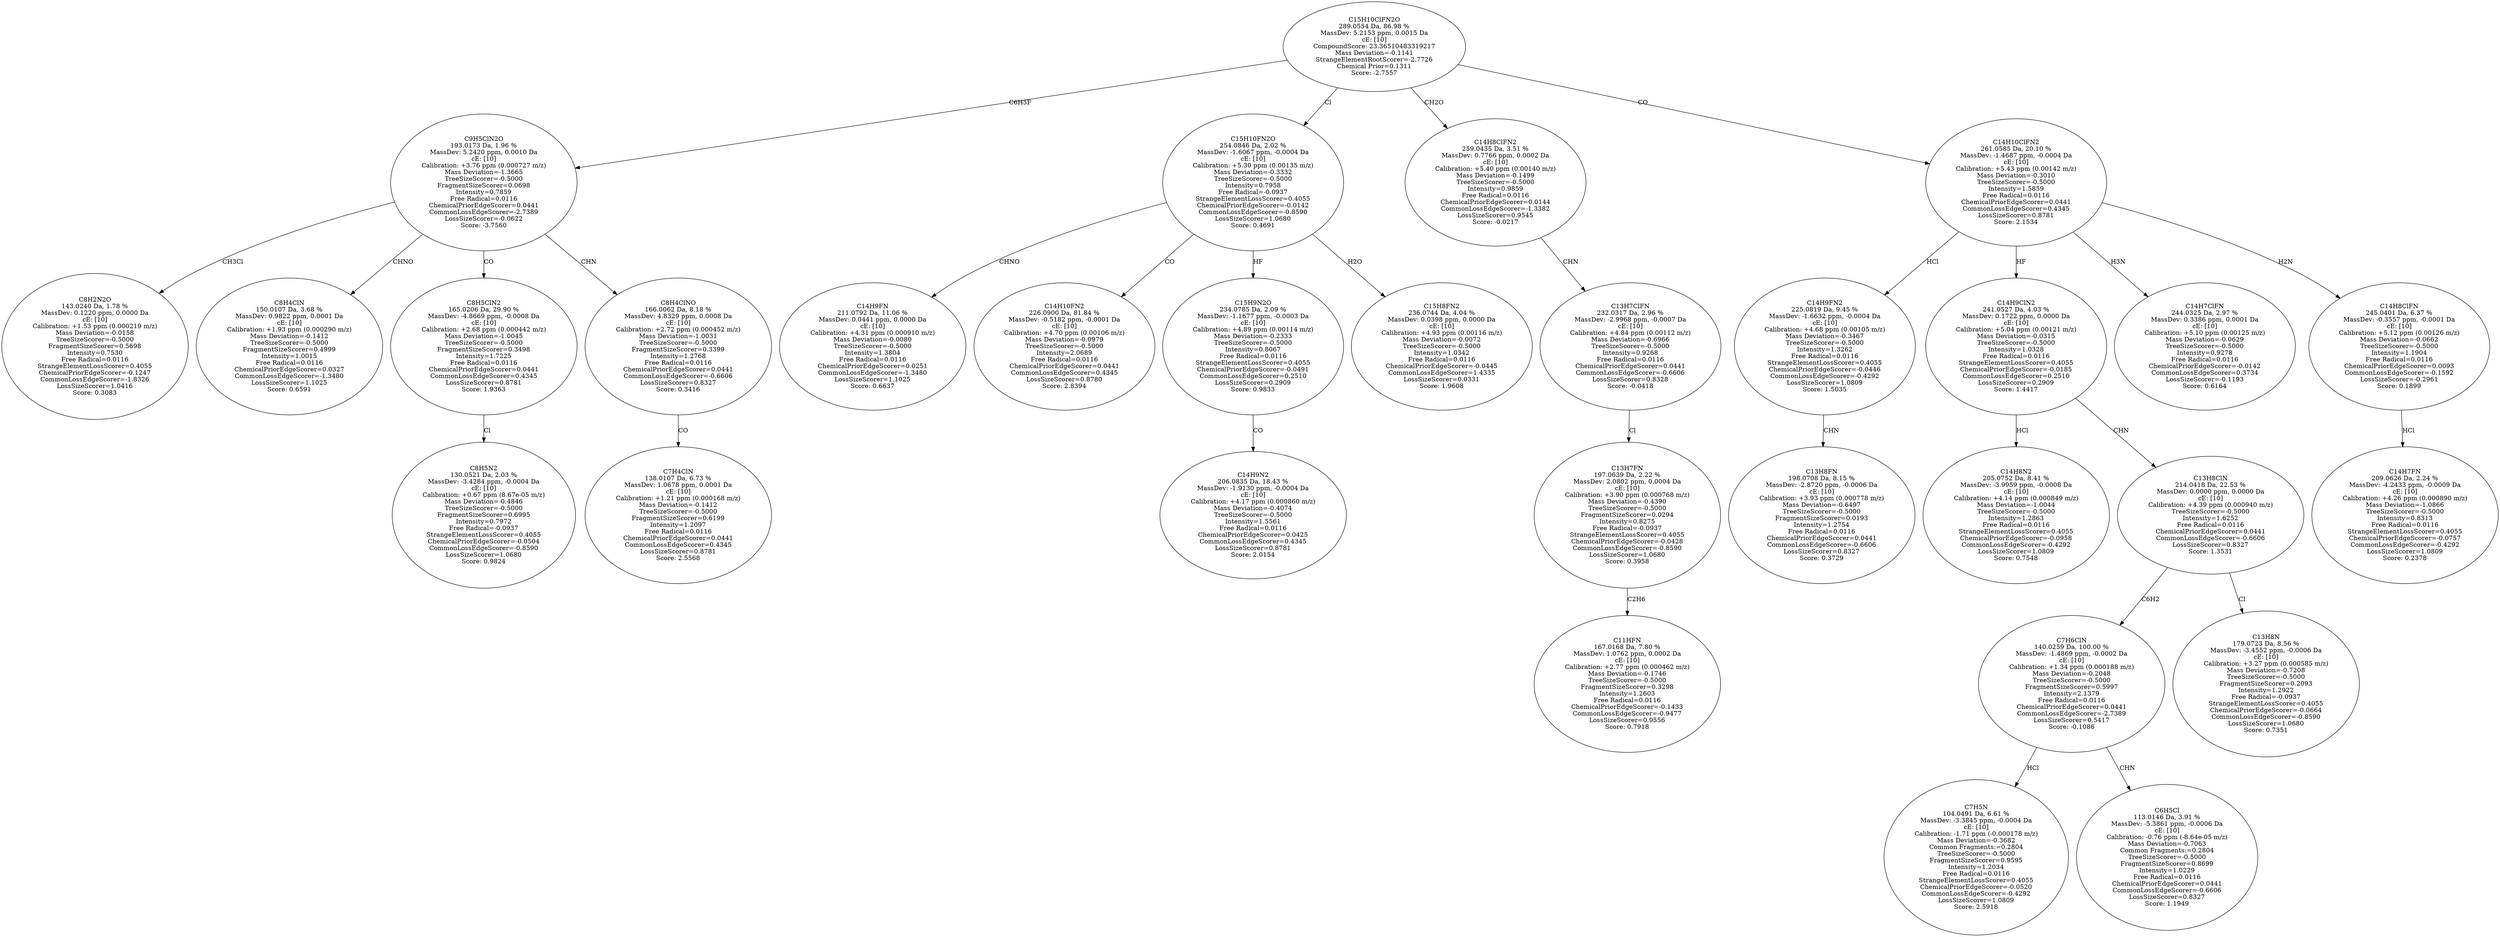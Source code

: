 strict digraph {
v1 [label="C8H2N2O\n143.0240 Da, 1.78 %\nMassDev: 0.1220 ppm, 0.0000 Da\ncE: [10]\nCalibration: +1.53 ppm (0.000219 m/z)\nMass Deviation=-0.0158\nTreeSizeScorer=-0.5000\nFragmentSizeScorer=0.5698\nIntensity=0.7530\nFree Radical=0.0116\nStrangeElementLossScorer=0.4055\nChemicalPriorEdgeScorer=-0.1247\nCommonLossEdgeScorer=-1.8326\nLossSizeScorer=1.0416\nScore: 0.3083"];
v2 [label="C8H4ClN\n150.0107 Da, 3.68 %\nMassDev: 0.9822 ppm, 0.0001 Da\ncE: [10]\nCalibration: +1.93 ppm (0.000290 m/z)\nMass Deviation=-0.1412\nTreeSizeScorer=-0.5000\nFragmentSizeScorer=0.4999\nIntensity=1.0015\nFree Radical=0.0116\nChemicalPriorEdgeScorer=0.0327\nCommonLossEdgeScorer=-1.3480\nLossSizeScorer=1.1025\nScore: 0.6591"];
v3 [label="C8H5N2\n130.0521 Da, 2.03 %\nMassDev: -3.4284 ppm, -0.0004 Da\ncE: [10]\nCalibration: +0.67 ppm (8.67e-05 m/z)\nMass Deviation=-0.4846\nTreeSizeScorer=-0.5000\nFragmentSizeScorer=0.6995\nIntensity=0.7972\nFree Radical=-0.0937\nStrangeElementLossScorer=0.4055\nChemicalPriorEdgeScorer=-0.0504\nCommonLossEdgeScorer=-0.8590\nLossSizeScorer=1.0680\nScore: 0.9824"];
v4 [label="C8H5ClN2\n165.0206 Da, 29.90 %\nMassDev: -4.8669 ppm, -0.0008 Da\ncE: [10]\nCalibration: +2.68 ppm (0.000442 m/z)\nMass Deviation=-1.0045\nTreeSizeScorer=-0.5000\nFragmentSizeScorer=0.3498\nIntensity=1.7225\nFree Radical=0.0116\nChemicalPriorEdgeScorer=0.0441\nCommonLossEdgeScorer=0.4345\nLossSizeScorer=0.8781\nScore: 1.9363"];
v5 [label="C7H4ClN\n138.0107 Da, 6.73 %\nMassDev: 1.0678 ppm, 0.0001 Da\ncE: [10]\nCalibration: +1.21 ppm (0.000168 m/z)\nMass Deviation=-0.1412\nTreeSizeScorer=-0.5000\nFragmentSizeScorer=0.6199\nIntensity=1.2097\nFree Radical=0.0116\nChemicalPriorEdgeScorer=0.0441\nCommonLossEdgeScorer=0.4345\nLossSizeScorer=0.8781\nScore: 2.5568"];
v6 [label="C8H4ClNO\n166.0062 Da, 8.18 %\nMassDev: 4.8329 ppm, 0.0008 Da\ncE: [10]\nCalibration: +2.72 ppm (0.000452 m/z)\nMass Deviation=-1.0031\nTreeSizeScorer=-0.5000\nFragmentSizeScorer=0.3399\nIntensity=1.2768\nFree Radical=0.0116\nChemicalPriorEdgeScorer=0.0441\nCommonLossEdgeScorer=-0.6606\nLossSizeScorer=0.8327\nScore: 0.3416"];
v7 [label="C9H5ClN2O\n193.0173 Da, 1.96 %\nMassDev: 5.2420 ppm, 0.0010 Da\ncE: [10]\nCalibration: +3.76 ppm (0.000727 m/z)\nMass Deviation=-1.3665\nTreeSizeScorer=-0.5000\nFragmentSizeScorer=0.0698\nIntensity=0.7859\nFree Radical=0.0116\nChemicalPriorEdgeScorer=0.0441\nCommonLossEdgeScorer=-2.7389\nLossSizeScorer=-0.0622\nScore: -3.7560"];
v8 [label="C14H9FN\n211.0792 Da, 11.06 %\nMassDev: 0.0441 ppm, 0.0000 Da\ncE: [10]\nCalibration: +4.31 ppm (0.000910 m/z)\nMass Deviation=-0.0080\nTreeSizeScorer=-0.5000\nIntensity=1.3804\nFree Radical=0.0116\nChemicalPriorEdgeScorer=0.0251\nCommonLossEdgeScorer=-1.3480\nLossSizeScorer=1.1025\nScore: 0.6637"];
v9 [label="C14H10FN2\n226.0900 Da, 81.84 %\nMassDev: -0.5182 ppm, -0.0001 Da\ncE: [10]\nCalibration: +4.70 ppm (0.00106 m/z)\nMass Deviation=-0.0979\nTreeSizeScorer=-0.5000\nIntensity=2.0689\nFree Radical=0.0116\nChemicalPriorEdgeScorer=0.0441\nCommonLossEdgeScorer=0.4345\nLossSizeScorer=0.8780\nScore: 2.8394"];
v10 [label="C14H9N2\n206.0835 Da, 18.43 %\nMassDev: -1.9130 ppm, -0.0004 Da\ncE: [10]\nCalibration: +4.17 ppm (0.000860 m/z)\nMass Deviation=-0.4074\nTreeSizeScorer=-0.5000\nIntensity=1.5561\nFree Radical=0.0116\nChemicalPriorEdgeScorer=0.0425\nCommonLossEdgeScorer=0.4345\nLossSizeScorer=0.8781\nScore: 2.0154"];
v11 [label="C15H9N2O\n234.0785 Da, 2.09 %\nMassDev: -1.1677 ppm, -0.0003 Da\ncE: [10]\nCalibration: +4.89 ppm (0.00114 m/z)\nMass Deviation=-0.2333\nTreeSizeScorer=-0.5000\nIntensity=0.8067\nFree Radical=0.0116\nStrangeElementLossScorer=0.4055\nChemicalPriorEdgeScorer=-0.0491\nCommonLossEdgeScorer=0.2510\nLossSizeScorer=0.2909\nScore: 0.9833"];
v12 [label="C15H8FN2\n236.0744 Da, 4.04 %\nMassDev: 0.0398 ppm, 0.0000 Da\ncE: [10]\nCalibration: +4.93 ppm (0.00116 m/z)\nMass Deviation=-0.0072\nTreeSizeScorer=-0.5000\nIntensity=1.0342\nFree Radical=0.0116\nChemicalPriorEdgeScorer=-0.0445\nCommonLossEdgeScorer=1.4335\nLossSizeScorer=0.0331\nScore: 1.9608"];
v13 [label="C15H10FN2O\n254.0846 Da, 2.02 %\nMassDev: -1.6067 ppm, -0.0004 Da\ncE: [10]\nCalibration: +5.30 ppm (0.00135 m/z)\nMass Deviation=-0.3332\nTreeSizeScorer=-0.5000\nIntensity=0.7958\nFree Radical=-0.0937\nStrangeElementLossScorer=0.4055\nChemicalPriorEdgeScorer=-0.0142\nCommonLossEdgeScorer=-0.8590\nLossSizeScorer=1.0680\nScore: 0.4691"];
v14 [label="C11HFN\n167.0168 Da, 7.80 %\nMassDev: 1.0762 ppm, 0.0002 Da\ncE: [10]\nCalibration: +2.77 ppm (0.000462 m/z)\nMass Deviation=-0.1746\nTreeSizeScorer=-0.5000\nFragmentSizeScorer=0.3298\nIntensity=1.2603\nFree Radical=0.0116\nChemicalPriorEdgeScorer=-0.1433\nCommonLossEdgeScorer=-0.9477\nLossSizeScorer=0.9556\nScore: 0.7918"];
v15 [label="C13H7FN\n197.0639 Da, 2.22 %\nMassDev: 2.0802 ppm, 0.0004 Da\ncE: [10]\nCalibration: +3.90 ppm (0.000768 m/z)\nMass Deviation=-0.4390\nTreeSizeScorer=-0.5000\nFragmentSizeScorer=0.0294\nIntensity=0.8275\nFree Radical=-0.0937\nStrangeElementLossScorer=0.4055\nChemicalPriorEdgeScorer=-0.0428\nCommonLossEdgeScorer=-0.8590\nLossSizeScorer=1.0680\nScore: 0.3958"];
v16 [label="C13H7ClFN\n232.0317 Da, 2.96 %\nMassDev: -2.9968 ppm, -0.0007 Da\ncE: [10]\nCalibration: +4.84 ppm (0.00112 m/z)\nMass Deviation=-0.6966\nTreeSizeScorer=-0.5000\nIntensity=0.9268\nFree Radical=0.0116\nChemicalPriorEdgeScorer=0.0441\nCommonLossEdgeScorer=-0.6606\nLossSizeScorer=0.8328\nScore: -0.0418"];
v17 [label="C14H8ClFN2\n259.0435 Da, 3.51 %\nMassDev: 0.7766 ppm, 0.0002 Da\ncE: [10]\nCalibration: +5.40 ppm (0.00140 m/z)\nMass Deviation=-0.1499\nTreeSizeScorer=-0.5000\nIntensity=0.9859\nFree Radical=0.0116\nChemicalPriorEdgeScorer=0.0144\nCommonLossEdgeScorer=-1.3382\nLossSizeScorer=0.9545\nScore: -0.0217"];
v18 [label="C13H8FN\n198.0708 Da, 8.15 %\nMassDev: -2.8720 ppm, -0.0006 Da\ncE: [10]\nCalibration: +3.93 ppm (0.000778 m/z)\nMass Deviation=-0.6497\nTreeSizeScorer=-0.5000\nFragmentSizeScorer=0.0193\nIntensity=1.2754\nFree Radical=0.0116\nChemicalPriorEdgeScorer=0.0441\nCommonLossEdgeScorer=-0.6606\nLossSizeScorer=0.8327\nScore: 0.3729"];
v19 [label="C14H9FN2\n225.0819 Da, 9.45 %\nMassDev: -1.6632 ppm, -0.0004 Da\ncE: [10]\nCalibration: +4.68 ppm (0.00105 m/z)\nMass Deviation=-0.3467\nTreeSizeScorer=-0.5000\nIntensity=1.3262\nFree Radical=0.0116\nStrangeElementLossScorer=0.4055\nChemicalPriorEdgeScorer=-0.0446\nCommonLossEdgeScorer=-0.4292\nLossSizeScorer=1.0809\nScore: 1.5035"];
v20 [label="C14H8N2\n205.0752 Da, 8.41 %\nMassDev: -3.9959 ppm, -0.0008 Da\ncE: [10]\nCalibration: +4.14 ppm (0.000849 m/z)\nMass Deviation=-1.0044\nTreeSizeScorer=-0.5000\nIntensity=1.2863\nFree Radical=0.0116\nStrangeElementLossScorer=0.4055\nChemicalPriorEdgeScorer=-0.0958\nCommonLossEdgeScorer=-0.4292\nLossSizeScorer=1.0809\nScore: 0.7548"];
v21 [label="C7H5N\n104.0491 Da, 6.61 %\nMassDev: -3.3845 ppm, -0.0004 Da\ncE: [10]\nCalibration: -1.71 ppm (-0.000178 m/z)\nMass Deviation=-0.3682\nCommon Fragments:=0.2804\nTreeSizeScorer=-0.5000\nFragmentSizeScorer=0.9595\nIntensity=1.2034\nFree Radical=0.0116\nStrangeElementLossScorer=0.4055\nChemicalPriorEdgeScorer=-0.0520\nCommonLossEdgeScorer=-0.4292\nLossSizeScorer=1.0809\nScore: 2.5918"];
v22 [label="C6H5Cl\n113.0146 Da, 3.91 %\nMassDev: -5.3861 ppm, -0.0006 Da\ncE: [10]\nCalibration: -0.76 ppm (-8.64e-05 m/z)\nMass Deviation=-0.7063\nCommon Fragments:=0.2804\nTreeSizeScorer=-0.5000\nFragmentSizeScorer=0.8699\nIntensity=1.0229\nFree Radical=0.0116\nChemicalPriorEdgeScorer=0.0441\nCommonLossEdgeScorer=-0.6606\nLossSizeScorer=0.8327\nScore: 1.1949"];
v23 [label="C7H6ClN\n140.0259 Da, 100.00 %\nMassDev: -1.4869 ppm, -0.0002 Da\ncE: [10]\nCalibration: +1.34 ppm (0.000188 m/z)\nMass Deviation=-0.2048\nTreeSizeScorer=-0.5000\nFragmentSizeScorer=0.5997\nIntensity=2.1379\nFree Radical=0.0116\nChemicalPriorEdgeScorer=0.0441\nCommonLossEdgeScorer=-2.7389\nLossSizeScorer=0.5417\nScore: -0.1086"];
v24 [label="C13H8N\n179.0723 Da, 8.56 %\nMassDev: -3.4552 ppm, -0.0006 Da\ncE: [10]\nCalibration: +3.27 ppm (0.000585 m/z)\nMass Deviation=-0.7208\nTreeSizeScorer=-0.5000\nFragmentSizeScorer=0.2093\nIntensity=1.2922\nFree Radical=-0.0937\nStrangeElementLossScorer=0.4055\nChemicalPriorEdgeScorer=-0.0664\nCommonLossEdgeScorer=-0.8590\nLossSizeScorer=1.0680\nScore: 0.7351"];
v25 [label="C13H8ClN\n214.0418 Da, 22.53 %\nMassDev: 0.0000 ppm, 0.0000 Da\ncE: [10]\nCalibration: +4.39 ppm (0.000940 m/z)\nTreeSizeScorer=-0.5000\nIntensity=1.6252\nFree Radical=0.0116\nChemicalPriorEdgeScorer=0.0441\nCommonLossEdgeScorer=-0.6606\nLossSizeScorer=0.8327\nScore: 1.3531"];
v26 [label="C14H9ClN2\n241.0527 Da, 4.03 %\nMassDev: 0.1722 ppm, 0.0000 Da\ncE: [10]\nCalibration: +5.04 ppm (0.00121 m/z)\nMass Deviation=-0.0315\nTreeSizeScorer=-0.5000\nIntensity=1.0328\nFree Radical=0.0116\nStrangeElementLossScorer=0.4055\nChemicalPriorEdgeScorer=-0.0185\nCommonLossEdgeScorer=0.2510\nLossSizeScorer=0.2909\nScore: 1.4417"];
v27 [label="C14H7ClFN\n244.0325 Da, 2.97 %\nMassDev: 0.3386 ppm, 0.0001 Da\ncE: [10]\nCalibration: +5.10 ppm (0.00125 m/z)\nMass Deviation=-0.0629\nTreeSizeScorer=-0.5000\nIntensity=0.9278\nFree Radical=0.0116\nChemicalPriorEdgeScorer=-0.0142\nCommonLossEdgeScorer=0.3734\nLossSizeScorer=-0.1193\nScore: 0.6164"];
v28 [label="C14H7FN\n209.0626 Da, 2.24 %\nMassDev: -4.2433 ppm, -0.0009 Da\ncE: [10]\nCalibration: +4.26 ppm (0.000890 m/z)\nMass Deviation=-1.0866\nTreeSizeScorer=-0.5000\nIntensity=0.8313\nFree Radical=0.0116\nStrangeElementLossScorer=0.4055\nChemicalPriorEdgeScorer=-0.0757\nCommonLossEdgeScorer=-0.4292\nLossSizeScorer=1.0809\nScore: 0.2378"];
v29 [label="C14H8ClFN\n245.0401 Da, 6.37 %\nMassDev: -0.3557 ppm, -0.0001 Da\ncE: [10]\nCalibration: +5.12 ppm (0.00126 m/z)\nMass Deviation=-0.0662\nTreeSizeScorer=-0.5000\nIntensity=1.1904\nFree Radical=0.0116\nChemicalPriorEdgeScorer=0.0093\nCommonLossEdgeScorer=-0.1592\nLossSizeScorer=-0.2961\nScore: 0.1899"];
v30 [label="C14H10ClFN2\n261.0585 Da, 20.10 %\nMassDev: -1.4687 ppm, -0.0004 Da\ncE: [10]\nCalibration: +5.43 ppm (0.00142 m/z)\nMass Deviation=-0.3010\nTreeSizeScorer=-0.5000\nIntensity=1.5859\nFree Radical=0.0116\nChemicalPriorEdgeScorer=0.0441\nCommonLossEdgeScorer=0.4345\nLossSizeScorer=0.8781\nScore: 2.1534"];
v31 [label="C15H10ClFN2O\n289.0554 Da, 86.98 %\nMassDev: 5.2153 ppm, 0.0015 Da\ncE: [10]\nCompoundScore: 23.36510483319217\nMass Deviation=-0.1141\nStrangeElementRootScorer=-2.7726\nChemical Prior=0.1311\nScore: -2.7557"];
v7 -> v1 [label="CH3Cl"];
v7 -> v2 [label="CHNO"];
v4 -> v3 [label="Cl"];
v7 -> v4 [label="CO"];
v6 -> v5 [label="CO"];
v7 -> v6 [label="CHN"];
v31 -> v7 [label="C6H5F"];
v13 -> v8 [label="CHNO"];
v13 -> v9 [label="CO"];
v11 -> v10 [label="CO"];
v13 -> v11 [label="HF"];
v13 -> v12 [label="H2O"];
v31 -> v13 [label="Cl"];
v15 -> v14 [label="C2H6"];
v16 -> v15 [label="Cl"];
v17 -> v16 [label="CHN"];
v31 -> v17 [label="CH2O"];
v19 -> v18 [label="CHN"];
v30 -> v19 [label="HCl"];
v26 -> v20 [label="HCl"];
v23 -> v21 [label="HCl"];
v23 -> v22 [label="CHN"];
v25 -> v23 [label="C6H2"];
v25 -> v24 [label="Cl"];
v26 -> v25 [label="CHN"];
v30 -> v26 [label="HF"];
v30 -> v27 [label="H3N"];
v29 -> v28 [label="HCl"];
v30 -> v29 [label="H2N"];
v31 -> v30 [label="CO"];
}